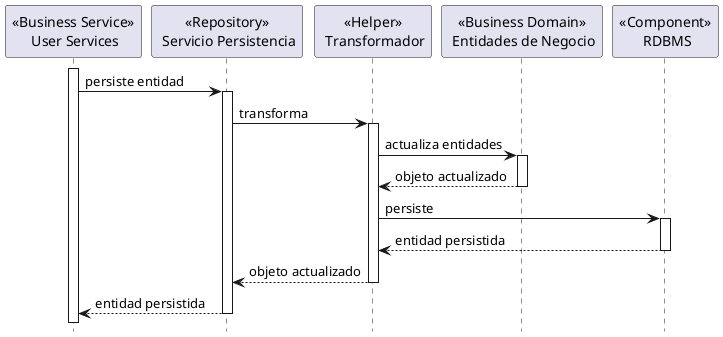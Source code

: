 @startuml Diagrama de Secuencia Capa de Integracion

participant "<<Business Service>>\n User Services" as BusinessServiceUserServices
participant "<<Repository>>\n Servicio Persistencia" as RepositoryServicioPersistencia
participant "<<Helper>>\n Transformador" as HelperTransformador
participant "<<Business Domain>>\n Entidades de Negocio" as BussinessDomainEntidadesNegocio
participant "<<Component>>\n RDBMS" as ComponentRDBMS

hide footbox

activate BusinessServiceUserServices
BusinessServiceUserServices -> RepositoryServicioPersistencia:  persiste entidad
activate RepositoryServicioPersistencia
RepositoryServicioPersistencia -> HelperTransformador: transforma
activate HelperTransformador
HelperTransformador -> BussinessDomainEntidadesNegocio: actualiza entidades
activate BussinessDomainEntidadesNegocio
BussinessDomainEntidadesNegocio --> HelperTransformador: objeto actualizado
deactivate
HelperTransformador -> ComponentRDBMS: persiste
activate ComponentRDBMS
ComponentRDBMS --> HelperTransformador: entidad persistida
deactivate
HelperTransformador --> RepositoryServicioPersistencia: objeto actualizado
deactivate
RepositoryServicioPersistencia --> BusinessServiceUserServices: entidad persistida
deactivate

@enduml